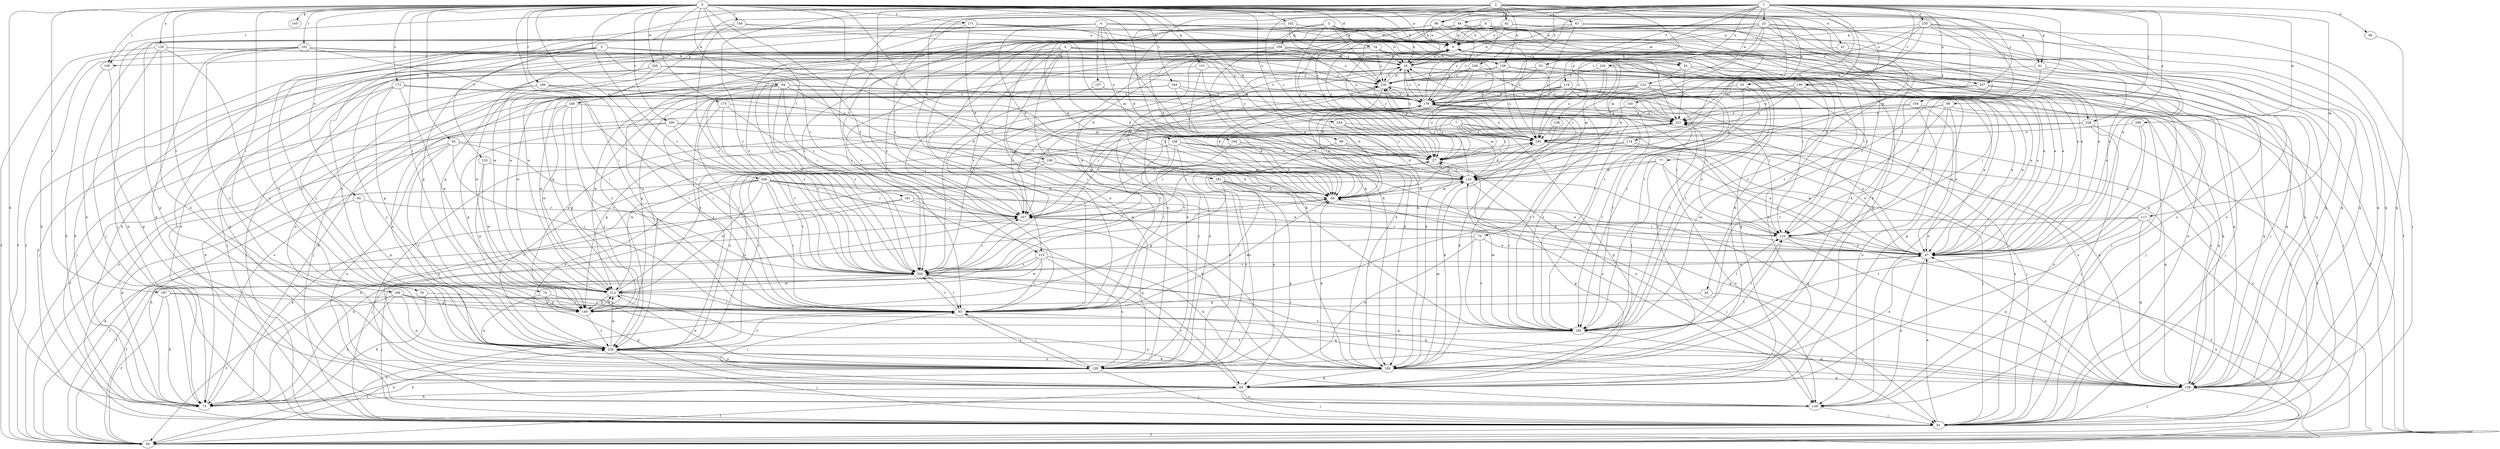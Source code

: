 strict digraph  {
0;
1;
2;
3;
4;
5;
6;
7;
8;
9;
18;
20;
23;
26;
27;
34;
36;
41;
44;
46;
47;
53;
54;
56;
61;
62;
63;
64;
70;
73;
74;
76;
77;
83;
84;
89;
90;
91;
93;
94;
98;
100;
102;
104;
106;
108;
109;
110;
114;
117;
119;
120;
126;
128;
129;
133;
138;
139;
140;
145;
148;
149;
151;
156;
157;
158;
159;
162;
166;
167;
171;
173;
175;
176;
180;
181;
184;
185;
190;
191;
194;
195;
197;
200;
204;
205;
206;
209;
210;
213;
215;
220;
221;
228;
230;
234;
235;
236;
237;
239;
0 -> 9  [label=a];
0 -> 18  [label=b];
0 -> 34  [label=d];
0 -> 41  [label=e];
0 -> 44  [label=e];
0 -> 61  [label=g];
0 -> 70  [label=h];
0 -> 73  [label=h];
0 -> 74  [label=i];
0 -> 76  [label=i];
0 -> 77  [label=i];
0 -> 83  [label=i];
0 -> 93  [label=k];
0 -> 94  [label=k];
0 -> 98  [label=k];
0 -> 100  [label=k];
0 -> 102  [label=l];
0 -> 104  [label=l];
0 -> 106  [label=l];
0 -> 108  [label=l];
0 -> 109  [label=l];
0 -> 126  [label=n];
0 -> 140  [label=p];
0 -> 145  [label=p];
0 -> 151  [label=q];
0 -> 159  [label=r];
0 -> 162  [label=r];
0 -> 166  [label=r];
0 -> 171  [label=s];
0 -> 173  [label=s];
0 -> 175  [label=s];
0 -> 180  [label=t];
0 -> 181  [label=t];
0 -> 184  [label=t];
0 -> 197  [label=v];
0 -> 200  [label=v];
0 -> 204  [label=v];
0 -> 205  [label=w];
0 -> 206  [label=w];
0 -> 215  [label=x];
0 -> 234  [label=z];
1 -> 20  [label=c];
1 -> 23  [label=c];
1 -> 26  [label=c];
1 -> 27  [label=c];
1 -> 36  [label=d];
1 -> 46  [label=e];
1 -> 53  [label=f];
1 -> 84  [label=j];
1 -> 89  [label=j];
1 -> 90  [label=j];
1 -> 114  [label=m];
1 -> 117  [label=m];
1 -> 119  [label=m];
1 -> 120  [label=m];
1 -> 148  [label=p];
1 -> 176  [label=s];
1 -> 190  [label=u];
1 -> 209  [label=w];
1 -> 210  [label=w];
1 -> 215  [label=x];
1 -> 220  [label=x];
1 -> 228  [label=y];
1 -> 235  [label=z];
1 -> 236  [label=z];
1 -> 237  [label=z];
2 -> 18  [label=b];
2 -> 47  [label=e];
2 -> 61  [label=g];
2 -> 62  [label=g];
2 -> 63  [label=g];
2 -> 83  [label=i];
2 -> 90  [label=j];
2 -> 109  [label=l];
2 -> 128  [label=n];
2 -> 133  [label=o];
2 -> 138  [label=o];
2 -> 167  [label=r];
2 -> 190  [label=u];
2 -> 191  [label=u];
2 -> 204  [label=v];
3 -> 27  [label=c];
3 -> 54  [label=f];
3 -> 83  [label=i];
3 -> 138  [label=o];
3 -> 156  [label=q];
3 -> 213  [label=w];
3 -> 221  [label=x];
3 -> 228  [label=y];
3 -> 230  [label=y];
4 -> 9  [label=a];
4 -> 36  [label=d];
4 -> 47  [label=e];
4 -> 64  [label=g];
4 -> 91  [label=j];
4 -> 100  [label=k];
4 -> 157  [label=q];
4 -> 185  [label=t];
4 -> 194  [label=u];
4 -> 237  [label=z];
4 -> 239  [label=z];
5 -> 54  [label=f];
5 -> 100  [label=k];
5 -> 109  [label=l];
5 -> 139  [label=o];
5 -> 149  [label=p];
5 -> 167  [label=r];
5 -> 176  [label=s];
5 -> 239  [label=z];
6 -> 27  [label=c];
6 -> 36  [label=d];
6 -> 47  [label=e];
6 -> 54  [label=f];
6 -> 83  [label=i];
6 -> 110  [label=l];
6 -> 129  [label=n];
6 -> 149  [label=p];
6 -> 167  [label=r];
6 -> 204  [label=v];
6 -> 230  [label=y];
7 -> 27  [label=c];
7 -> 36  [label=d];
7 -> 64  [label=g];
7 -> 91  [label=j];
7 -> 158  [label=q];
7 -> 195  [label=u];
7 -> 204  [label=v];
8 -> 9  [label=a];
8 -> 27  [label=c];
8 -> 100  [label=k];
8 -> 129  [label=n];
8 -> 158  [label=q];
8 -> 176  [label=s];
9 -> 18  [label=b];
9 -> 27  [label=c];
9 -> 73  [label=h];
9 -> 91  [label=j];
9 -> 100  [label=k];
9 -> 110  [label=l];
9 -> 149  [label=p];
9 -> 167  [label=r];
9 -> 239  [label=z];
18 -> 9  [label=a];
18 -> 91  [label=j];
18 -> 139  [label=o];
18 -> 158  [label=q];
18 -> 176  [label=s];
18 -> 195  [label=u];
18 -> 230  [label=y];
20 -> 120  [label=m];
20 -> 176  [label=s];
20 -> 185  [label=t];
23 -> 9  [label=a];
23 -> 27  [label=c];
23 -> 64  [label=g];
23 -> 83  [label=i];
23 -> 100  [label=k];
23 -> 110  [label=l];
23 -> 120  [label=m];
23 -> 158  [label=q];
23 -> 195  [label=u];
23 -> 213  [label=w];
26 -> 91  [label=j];
26 -> 149  [label=p];
27 -> 120  [label=m];
27 -> 239  [label=z];
34 -> 18  [label=b];
34 -> 36  [label=d];
34 -> 47  [label=e];
34 -> 73  [label=h];
34 -> 185  [label=t];
34 -> 230  [label=y];
36 -> 18  [label=b];
36 -> 91  [label=j];
36 -> 120  [label=m];
36 -> 167  [label=r];
36 -> 176  [label=s];
36 -> 230  [label=y];
41 -> 18  [label=b];
41 -> 158  [label=q];
44 -> 73  [label=h];
44 -> 149  [label=p];
44 -> 167  [label=r];
46 -> 158  [label=q];
47 -> 36  [label=d];
47 -> 120  [label=m];
47 -> 139  [label=o];
47 -> 204  [label=v];
47 -> 221  [label=x];
53 -> 36  [label=d];
53 -> 47  [label=e];
53 -> 176  [label=s];
53 -> 185  [label=t];
53 -> 230  [label=y];
54 -> 91  [label=j];
54 -> 158  [label=q];
54 -> 221  [label=x];
54 -> 230  [label=y];
56 -> 36  [label=d];
56 -> 47  [label=e];
56 -> 167  [label=r];
56 -> 221  [label=x];
56 -> 230  [label=y];
56 -> 239  [label=z];
61 -> 47  [label=e];
61 -> 56  [label=f];
61 -> 110  [label=l];
61 -> 230  [label=y];
62 -> 9  [label=a];
62 -> 18  [label=b];
62 -> 27  [label=c];
62 -> 36  [label=d];
62 -> 47  [label=e];
62 -> 158  [label=q];
62 -> 185  [label=t];
63 -> 9  [label=a];
63 -> 56  [label=f];
63 -> 73  [label=h];
63 -> 185  [label=t];
63 -> 195  [label=u];
64 -> 9  [label=a];
64 -> 56  [label=f];
64 -> 73  [label=h];
64 -> 83  [label=i];
64 -> 91  [label=j];
64 -> 139  [label=o];
64 -> 204  [label=v];
70 -> 47  [label=e];
70 -> 56  [label=f];
70 -> 129  [label=n];
70 -> 185  [label=t];
73 -> 176  [label=s];
74 -> 64  [label=g];
74 -> 83  [label=i];
74 -> 129  [label=n];
74 -> 149  [label=p];
76 -> 73  [label=h];
76 -> 83  [label=i];
77 -> 47  [label=e];
77 -> 120  [label=m];
77 -> 129  [label=n];
77 -> 139  [label=o];
77 -> 185  [label=t];
83 -> 36  [label=d];
83 -> 56  [label=f];
83 -> 110  [label=l];
83 -> 129  [label=n];
83 -> 185  [label=t];
83 -> 204  [label=v];
83 -> 239  [label=z];
84 -> 9  [label=a];
84 -> 36  [label=d];
84 -> 83  [label=i];
84 -> 139  [label=o];
84 -> 158  [label=q];
84 -> 195  [label=u];
84 -> 204  [label=v];
89 -> 47  [label=e];
89 -> 91  [label=j];
89 -> 110  [label=l];
89 -> 167  [label=r];
89 -> 185  [label=t];
89 -> 221  [label=x];
90 -> 9  [label=a];
90 -> 27  [label=c];
90 -> 64  [label=g];
90 -> 139  [label=o];
90 -> 176  [label=s];
90 -> 185  [label=t];
90 -> 204  [label=v];
90 -> 213  [label=w];
90 -> 239  [label=z];
91 -> 9  [label=a];
91 -> 47  [label=e];
91 -> 56  [label=f];
91 -> 221  [label=x];
93 -> 27  [label=c];
93 -> 83  [label=i];
93 -> 91  [label=j];
93 -> 139  [label=o];
93 -> 204  [label=v];
93 -> 239  [label=z];
94 -> 36  [label=d];
94 -> 83  [label=i];
94 -> 91  [label=j];
94 -> 110  [label=l];
94 -> 129  [label=n];
94 -> 167  [label=r];
94 -> 176  [label=s];
94 -> 204  [label=v];
98 -> 27  [label=c];
98 -> 139  [label=o];
98 -> 167  [label=r];
100 -> 36  [label=d];
100 -> 47  [label=e];
100 -> 64  [label=g];
100 -> 73  [label=h];
100 -> 120  [label=m];
100 -> 158  [label=q];
100 -> 239  [label=z];
102 -> 9  [label=a];
102 -> 18  [label=b];
102 -> 195  [label=u];
102 -> 204  [label=v];
102 -> 230  [label=y];
104 -> 27  [label=c];
104 -> 47  [label=e];
104 -> 129  [label=n];
104 -> 139  [label=o];
104 -> 158  [label=q];
104 -> 221  [label=x];
106 -> 56  [label=f];
106 -> 73  [label=h];
106 -> 83  [label=i];
106 -> 129  [label=n];
106 -> 149  [label=p];
106 -> 158  [label=q];
108 -> 27  [label=c];
108 -> 47  [label=e];
108 -> 129  [label=n];
108 -> 139  [label=o];
108 -> 204  [label=v];
108 -> 213  [label=w];
109 -> 64  [label=g];
109 -> 73  [label=h];
110 -> 47  [label=e];
110 -> 56  [label=f];
110 -> 158  [label=q];
110 -> 167  [label=r];
110 -> 185  [label=t];
110 -> 221  [label=x];
114 -> 27  [label=c];
114 -> 47  [label=e];
114 -> 239  [label=z];
117 -> 83  [label=i];
117 -> 91  [label=j];
117 -> 110  [label=l];
117 -> 158  [label=q];
117 -> 185  [label=t];
119 -> 27  [label=c];
119 -> 36  [label=d];
119 -> 47  [label=e];
119 -> 64  [label=g];
119 -> 91  [label=j];
119 -> 100  [label=k];
119 -> 167  [label=r];
119 -> 176  [label=s];
119 -> 213  [label=w];
120 -> 27  [label=c];
120 -> 36  [label=d];
120 -> 64  [label=g];
120 -> 73  [label=h];
120 -> 230  [label=y];
126 -> 18  [label=b];
126 -> 56  [label=f];
126 -> 91  [label=j];
126 -> 110  [label=l];
126 -> 129  [label=n];
126 -> 239  [label=z];
128 -> 100  [label=k];
128 -> 195  [label=u];
129 -> 27  [label=c];
129 -> 73  [label=h];
129 -> 83  [label=i];
129 -> 91  [label=j];
129 -> 110  [label=l];
129 -> 176  [label=s];
129 -> 195  [label=u];
129 -> 213  [label=w];
133 -> 120  [label=m];
133 -> 149  [label=p];
133 -> 213  [label=w];
138 -> 64  [label=g];
138 -> 195  [label=u];
138 -> 204  [label=v];
138 -> 221  [label=x];
138 -> 230  [label=y];
139 -> 91  [label=j];
140 -> 120  [label=m];
140 -> 185  [label=t];
140 -> 221  [label=x];
148 -> 73  [label=h];
148 -> 149  [label=p];
148 -> 213  [label=w];
148 -> 221  [label=x];
148 -> 239  [label=z];
149 -> 213  [label=w];
149 -> 239  [label=z];
151 -> 27  [label=c];
151 -> 100  [label=k];
151 -> 213  [label=w];
151 -> 230  [label=y];
156 -> 18  [label=b];
156 -> 56  [label=f];
156 -> 73  [label=h];
156 -> 100  [label=k];
156 -> 185  [label=t];
156 -> 195  [label=u];
156 -> 204  [label=v];
157 -> 176  [label=s];
157 -> 204  [label=v];
158 -> 9  [label=a];
158 -> 47  [label=e];
158 -> 56  [label=f];
158 -> 91  [label=j];
158 -> 176  [label=s];
158 -> 221  [label=x];
159 -> 9  [label=a];
159 -> 120  [label=m];
159 -> 204  [label=v];
159 -> 239  [label=z];
162 -> 18  [label=b];
162 -> 47  [label=e];
162 -> 56  [label=f];
162 -> 64  [label=g];
162 -> 73  [label=h];
162 -> 83  [label=i];
162 -> 176  [label=s];
162 -> 239  [label=z];
166 -> 83  [label=i];
166 -> 91  [label=j];
166 -> 120  [label=m];
166 -> 129  [label=n];
166 -> 176  [label=s];
167 -> 73  [label=h];
167 -> 110  [label=l];
171 -> 9  [label=a];
171 -> 27  [label=c];
171 -> 36  [label=d];
171 -> 47  [label=e];
171 -> 204  [label=v];
171 -> 239  [label=z];
173 -> 91  [label=j];
173 -> 149  [label=p];
173 -> 176  [label=s];
173 -> 204  [label=v];
173 -> 213  [label=w];
173 -> 239  [label=z];
175 -> 83  [label=i];
175 -> 167  [label=r];
175 -> 204  [label=v];
175 -> 221  [label=x];
176 -> 9  [label=a];
176 -> 18  [label=b];
176 -> 36  [label=d];
176 -> 110  [label=l];
176 -> 149  [label=p];
176 -> 167  [label=r];
176 -> 185  [label=t];
176 -> 195  [label=u];
176 -> 221  [label=x];
176 -> 230  [label=y];
180 -> 36  [label=d];
180 -> 120  [label=m];
180 -> 139  [label=o];
180 -> 185  [label=t];
180 -> 239  [label=z];
181 -> 64  [label=g];
181 -> 73  [label=h];
181 -> 91  [label=j];
181 -> 110  [label=l];
181 -> 167  [label=r];
184 -> 91  [label=j];
184 -> 100  [label=k];
184 -> 176  [label=s];
184 -> 185  [label=t];
184 -> 204  [label=v];
185 -> 27  [label=c];
185 -> 120  [label=m];
185 -> 158  [label=q];
185 -> 176  [label=s];
185 -> 239  [label=z];
190 -> 47  [label=e];
190 -> 73  [label=h];
190 -> 91  [label=j];
190 -> 176  [label=s];
190 -> 195  [label=u];
190 -> 221  [label=x];
191 -> 36  [label=d];
191 -> 47  [label=e];
191 -> 64  [label=g];
191 -> 83  [label=i];
191 -> 149  [label=p];
191 -> 158  [label=q];
194 -> 27  [label=c];
194 -> 36  [label=d];
194 -> 47  [label=e];
194 -> 167  [label=r];
195 -> 27  [label=c];
195 -> 91  [label=j];
195 -> 100  [label=k];
195 -> 158  [label=q];
195 -> 230  [label=y];
197 -> 56  [label=f];
197 -> 73  [label=h];
197 -> 83  [label=i];
197 -> 158  [label=q];
200 -> 56  [label=f];
200 -> 120  [label=m];
200 -> 149  [label=p];
200 -> 195  [label=u];
200 -> 204  [label=v];
204 -> 9  [label=a];
204 -> 18  [label=b];
204 -> 47  [label=e];
204 -> 83  [label=i];
204 -> 91  [label=j];
204 -> 158  [label=q];
204 -> 167  [label=r];
204 -> 185  [label=t];
204 -> 213  [label=w];
205 -> 64  [label=g];
205 -> 73  [label=h];
205 -> 100  [label=k];
205 -> 176  [label=s];
205 -> 213  [label=w];
205 -> 230  [label=y];
206 -> 36  [label=d];
206 -> 47  [label=e];
206 -> 73  [label=h];
206 -> 83  [label=i];
206 -> 100  [label=k];
206 -> 129  [label=n];
206 -> 158  [label=q];
206 -> 167  [label=r];
206 -> 204  [label=v];
206 -> 213  [label=w];
206 -> 239  [label=z];
209 -> 47  [label=e];
209 -> 139  [label=o];
209 -> 195  [label=u];
210 -> 27  [label=c];
210 -> 47  [label=e];
210 -> 56  [label=f];
210 -> 110  [label=l];
210 -> 149  [label=p];
210 -> 167  [label=r];
210 -> 176  [label=s];
210 -> 185  [label=t];
210 -> 239  [label=z];
213 -> 83  [label=i];
213 -> 139  [label=o];
213 -> 149  [label=p];
213 -> 221  [label=x];
215 -> 56  [label=f];
215 -> 83  [label=i];
215 -> 100  [label=k];
215 -> 129  [label=n];
215 -> 204  [label=v];
215 -> 213  [label=w];
220 -> 91  [label=j];
220 -> 120  [label=m];
220 -> 195  [label=u];
220 -> 230  [label=y];
221 -> 18  [label=b];
221 -> 83  [label=i];
221 -> 149  [label=p];
221 -> 167  [label=r];
221 -> 176  [label=s];
221 -> 195  [label=u];
228 -> 56  [label=f];
228 -> 91  [label=j];
228 -> 167  [label=r];
228 -> 195  [label=u];
230 -> 18  [label=b];
230 -> 36  [label=d];
230 -> 100  [label=k];
230 -> 110  [label=l];
230 -> 158  [label=q];
230 -> 176  [label=s];
234 -> 27  [label=c];
234 -> 36  [label=d];
234 -> 195  [label=u];
235 -> 9  [label=a];
235 -> 47  [label=e];
235 -> 91  [label=j];
235 -> 120  [label=m];
235 -> 158  [label=q];
235 -> 176  [label=s];
235 -> 221  [label=x];
235 -> 230  [label=y];
236 -> 27  [label=c];
236 -> 47  [label=e];
236 -> 129  [label=n];
236 -> 176  [label=s];
236 -> 221  [label=x];
236 -> 230  [label=y];
237 -> 91  [label=j];
237 -> 158  [label=q];
237 -> 176  [label=s];
237 -> 213  [label=w];
239 -> 91  [label=j];
239 -> 100  [label=k];
239 -> 129  [label=n];
239 -> 195  [label=u];
239 -> 213  [label=w];
}
